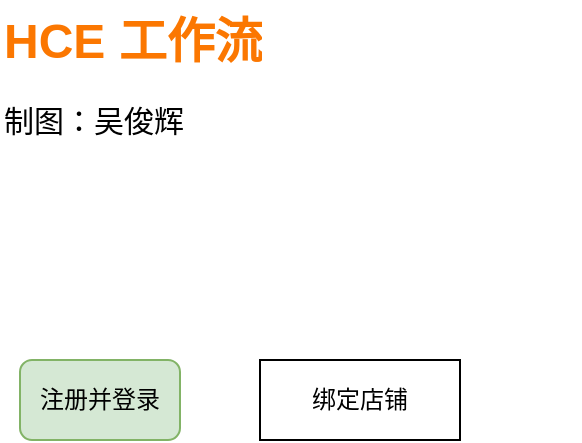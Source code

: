 <mxfile version="24.7.7">
  <diagram name="第 1 页" id="8UBDZhHqwM8WWdr9Ulw3">
    <mxGraphModel dx="1195" dy="632" grid="1" gridSize="10" guides="1" tooltips="1" connect="1" arrows="1" fold="1" page="1" pageScale="1" pageWidth="1169" pageHeight="827" background="#ffffff" math="0" shadow="0">
      <root>
        <mxCell id="0" />
        <mxCell id="1" parent="0" />
        <mxCell id="824p-lf1ZnNUyni7ajF0-1" value="注册并登录" style="rounded=1;whiteSpace=wrap;html=1;fillColor=#d5e8d4;strokeColor=#82b366;" parent="1" vertex="1">
          <mxGeometry x="20" y="190" width="80" height="40" as="geometry" />
        </mxCell>
        <mxCell id="fUpJmD-WBHs-wK1vxoQ--69" value="&lt;h1 style=&quot;margin-top: 0px;&quot;&gt;&lt;font color=&quot;#fb7701&quot;&gt;HCE 工作流&lt;/font&gt;&lt;/h1&gt;&lt;p&gt;&lt;span style=&quot;background-color: initial;&quot;&gt;&lt;font style=&quot;font-size: 15px;&quot;&gt;制图：吴俊辉&lt;/font&gt;&lt;/span&gt;&lt;br&gt;&lt;/p&gt;" style="text;html=1;whiteSpace=wrap;overflow=hidden;rounded=0;" parent="1" vertex="1">
          <mxGeometry x="10" y="10" width="290" height="80" as="geometry" />
        </mxCell>
        <mxCell id="504xFXnfFusxd8_9xITC-4" value="绑定店铺" style="rounded=0;whiteSpace=wrap;html=1;" vertex="1" parent="1">
          <mxGeometry x="140" y="190" width="100" height="40" as="geometry" />
        </mxCell>
      </root>
    </mxGraphModel>
  </diagram>
</mxfile>
